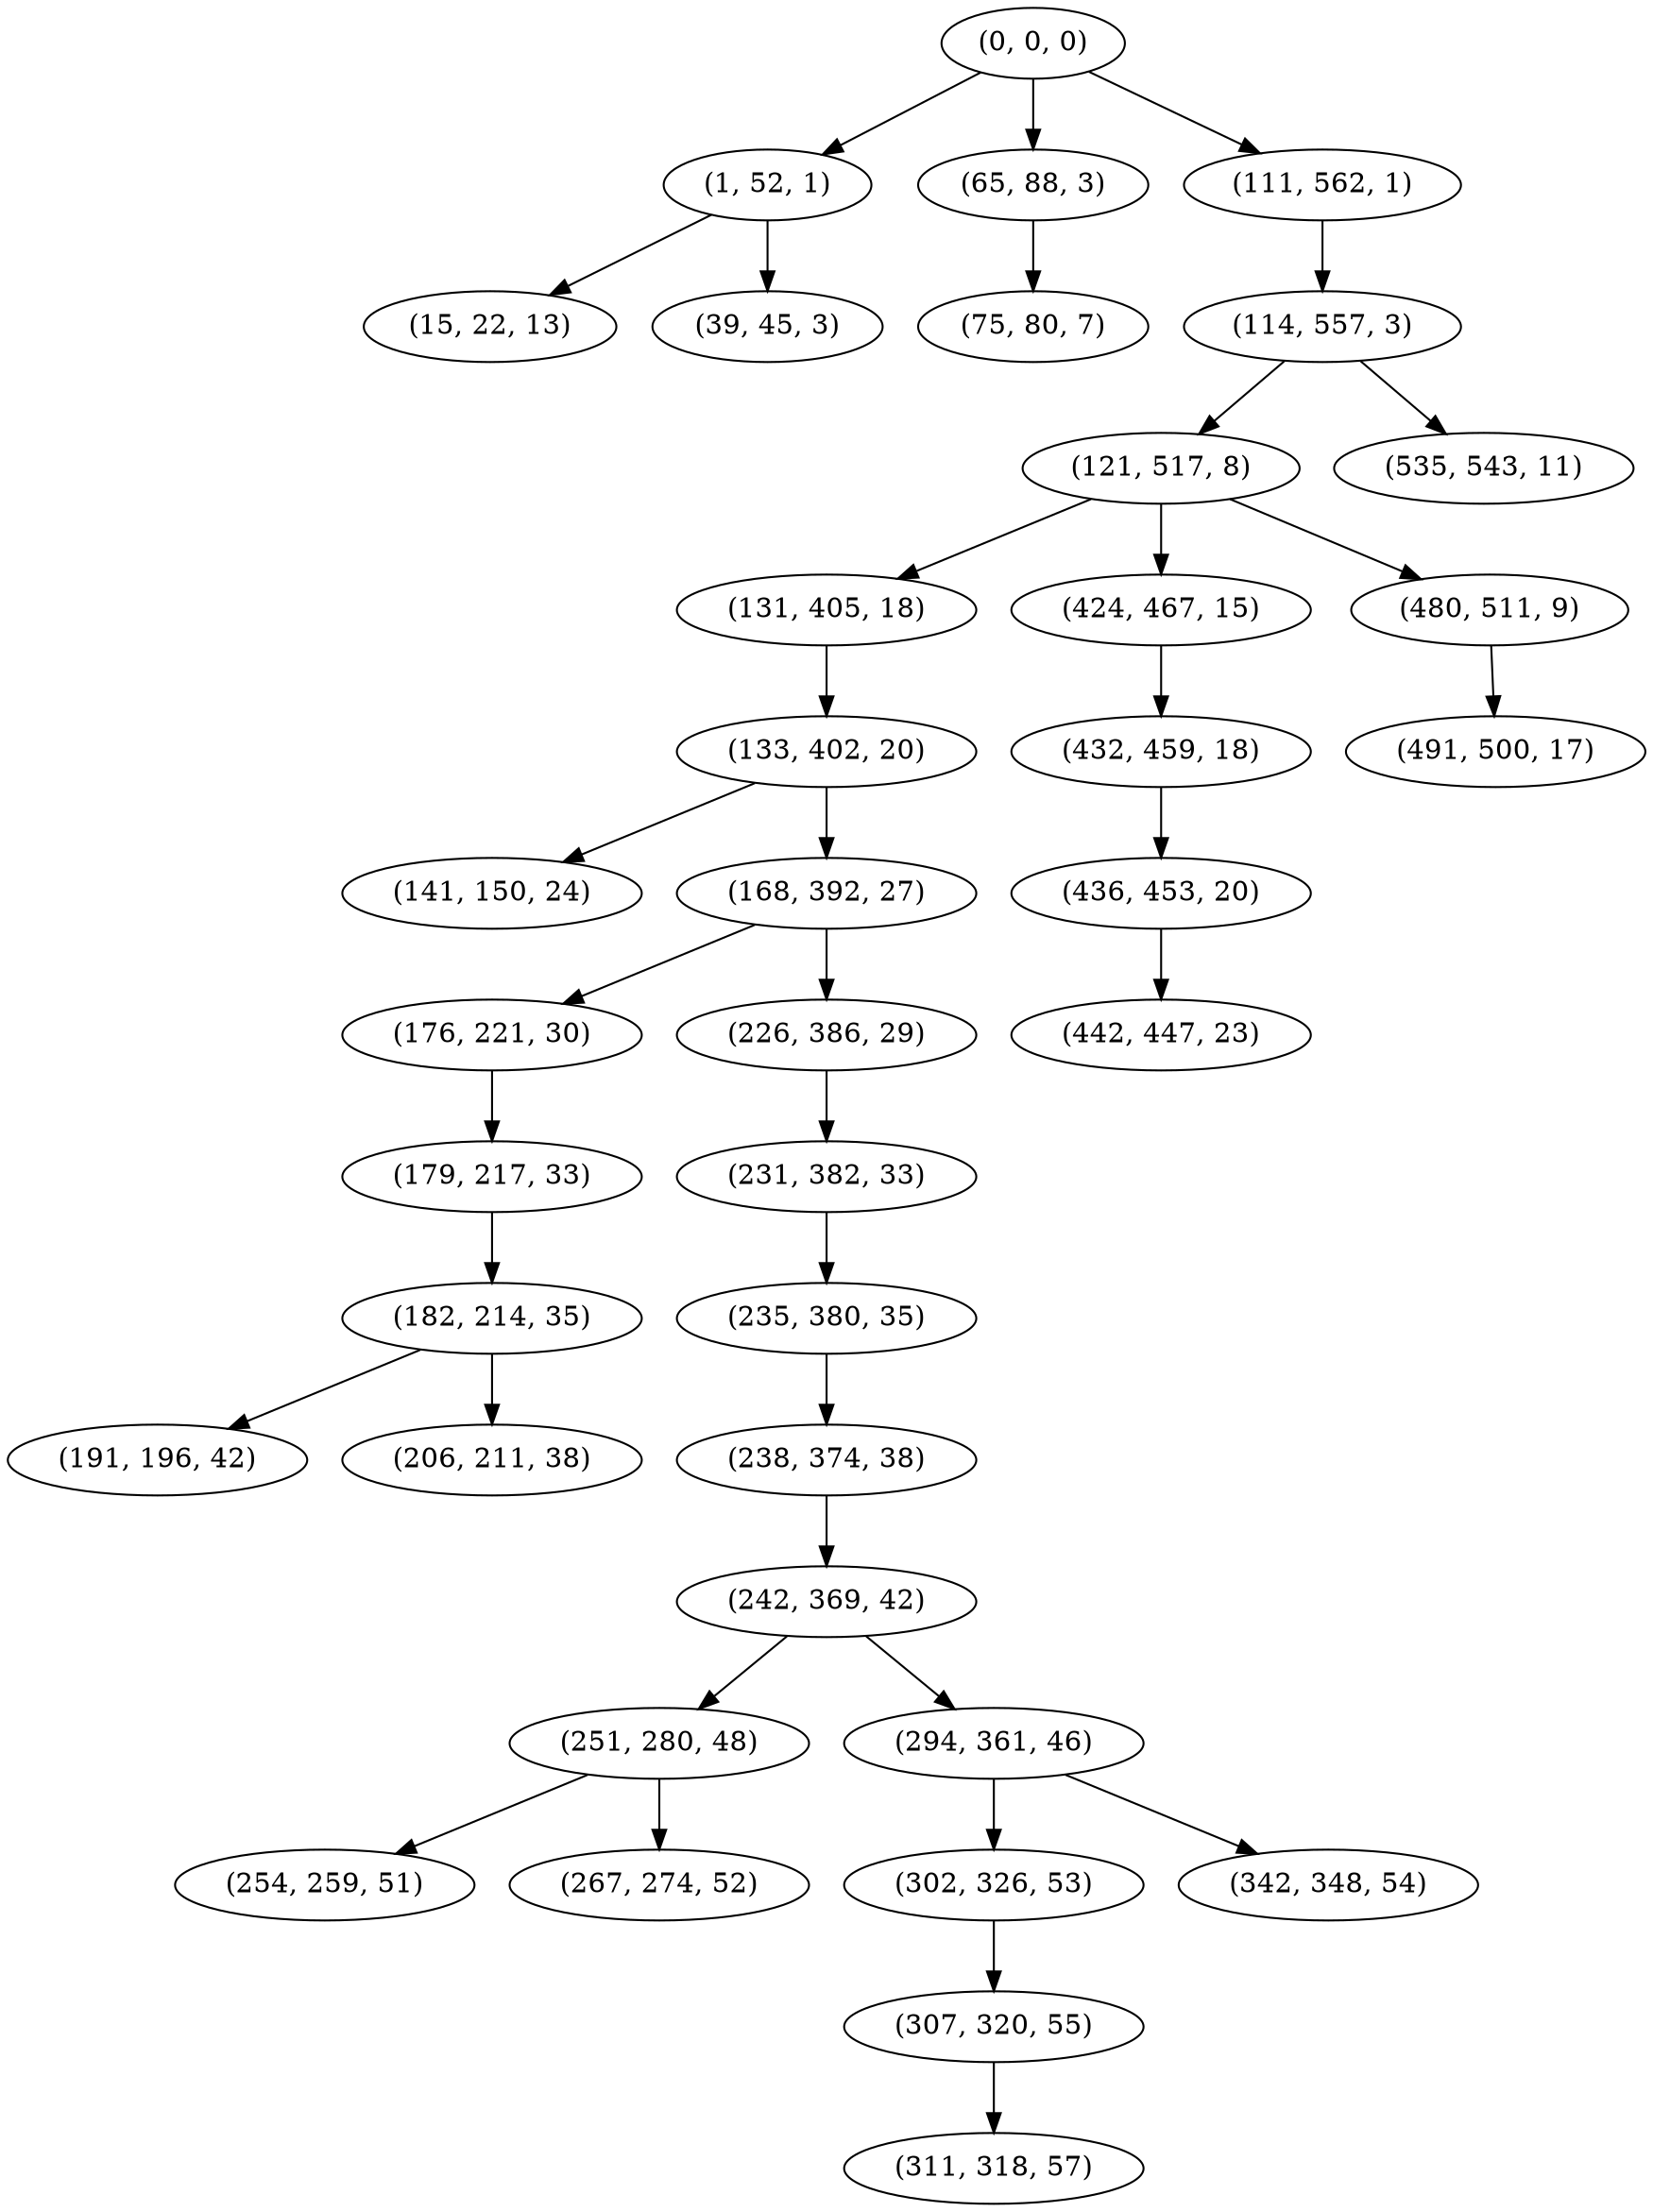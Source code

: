 digraph tree {
    "(0, 0, 0)";
    "(1, 52, 1)";
    "(15, 22, 13)";
    "(39, 45, 3)";
    "(65, 88, 3)";
    "(75, 80, 7)";
    "(111, 562, 1)";
    "(114, 557, 3)";
    "(121, 517, 8)";
    "(131, 405, 18)";
    "(133, 402, 20)";
    "(141, 150, 24)";
    "(168, 392, 27)";
    "(176, 221, 30)";
    "(179, 217, 33)";
    "(182, 214, 35)";
    "(191, 196, 42)";
    "(206, 211, 38)";
    "(226, 386, 29)";
    "(231, 382, 33)";
    "(235, 380, 35)";
    "(238, 374, 38)";
    "(242, 369, 42)";
    "(251, 280, 48)";
    "(254, 259, 51)";
    "(267, 274, 52)";
    "(294, 361, 46)";
    "(302, 326, 53)";
    "(307, 320, 55)";
    "(311, 318, 57)";
    "(342, 348, 54)";
    "(424, 467, 15)";
    "(432, 459, 18)";
    "(436, 453, 20)";
    "(442, 447, 23)";
    "(480, 511, 9)";
    "(491, 500, 17)";
    "(535, 543, 11)";
    "(0, 0, 0)" -> "(1, 52, 1)";
    "(0, 0, 0)" -> "(65, 88, 3)";
    "(0, 0, 0)" -> "(111, 562, 1)";
    "(1, 52, 1)" -> "(15, 22, 13)";
    "(1, 52, 1)" -> "(39, 45, 3)";
    "(65, 88, 3)" -> "(75, 80, 7)";
    "(111, 562, 1)" -> "(114, 557, 3)";
    "(114, 557, 3)" -> "(121, 517, 8)";
    "(114, 557, 3)" -> "(535, 543, 11)";
    "(121, 517, 8)" -> "(131, 405, 18)";
    "(121, 517, 8)" -> "(424, 467, 15)";
    "(121, 517, 8)" -> "(480, 511, 9)";
    "(131, 405, 18)" -> "(133, 402, 20)";
    "(133, 402, 20)" -> "(141, 150, 24)";
    "(133, 402, 20)" -> "(168, 392, 27)";
    "(168, 392, 27)" -> "(176, 221, 30)";
    "(168, 392, 27)" -> "(226, 386, 29)";
    "(176, 221, 30)" -> "(179, 217, 33)";
    "(179, 217, 33)" -> "(182, 214, 35)";
    "(182, 214, 35)" -> "(191, 196, 42)";
    "(182, 214, 35)" -> "(206, 211, 38)";
    "(226, 386, 29)" -> "(231, 382, 33)";
    "(231, 382, 33)" -> "(235, 380, 35)";
    "(235, 380, 35)" -> "(238, 374, 38)";
    "(238, 374, 38)" -> "(242, 369, 42)";
    "(242, 369, 42)" -> "(251, 280, 48)";
    "(242, 369, 42)" -> "(294, 361, 46)";
    "(251, 280, 48)" -> "(254, 259, 51)";
    "(251, 280, 48)" -> "(267, 274, 52)";
    "(294, 361, 46)" -> "(302, 326, 53)";
    "(294, 361, 46)" -> "(342, 348, 54)";
    "(302, 326, 53)" -> "(307, 320, 55)";
    "(307, 320, 55)" -> "(311, 318, 57)";
    "(424, 467, 15)" -> "(432, 459, 18)";
    "(432, 459, 18)" -> "(436, 453, 20)";
    "(436, 453, 20)" -> "(442, 447, 23)";
    "(480, 511, 9)" -> "(491, 500, 17)";
}

